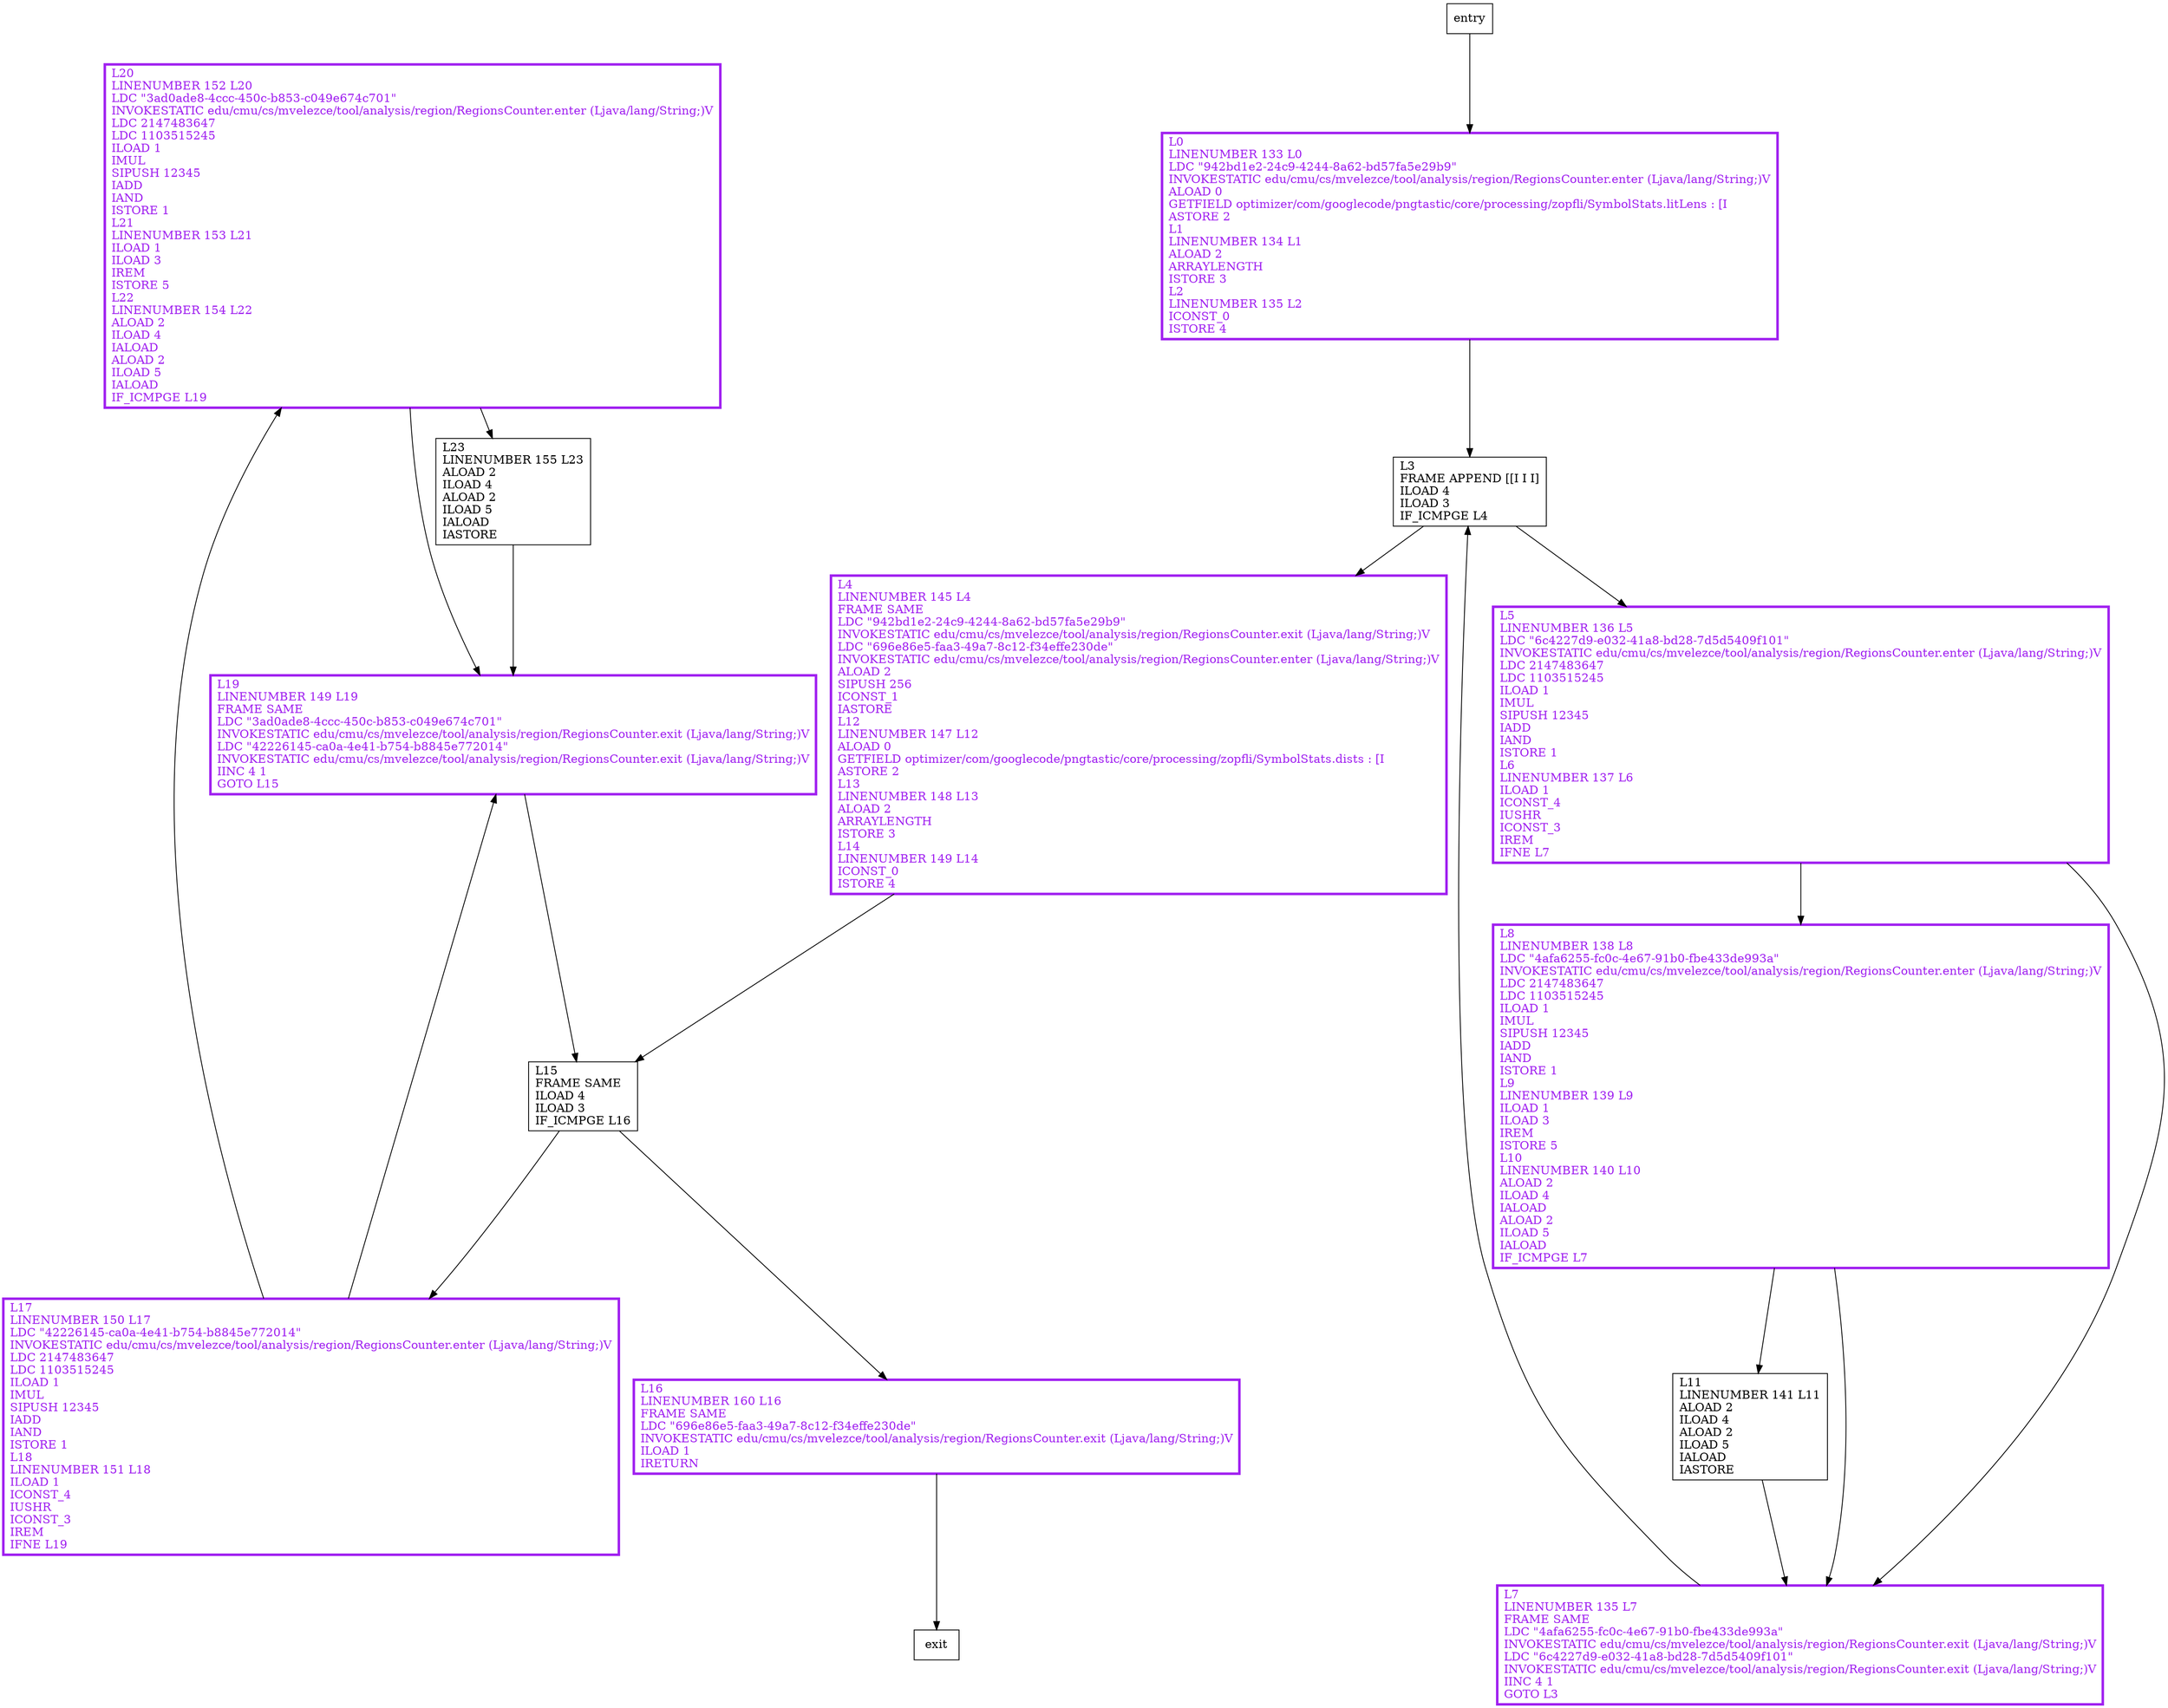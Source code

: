 digraph randomizeFreqs {
node [shape=record];
1676092712 [label="L20\lLINENUMBER 152 L20\lLDC \"3ad0ade8-4ccc-450c-b853-c049e674c701\"\lINVOKESTATIC edu/cmu/cs/mvelezce/tool/analysis/region/RegionsCounter.enter (Ljava/lang/String;)V\lLDC 2147483647\lLDC 1103515245\lILOAD 1\lIMUL\lSIPUSH 12345\lIADD\lIAND\lISTORE 1\lL21\lLINENUMBER 153 L21\lILOAD 1\lILOAD 3\lIREM\lISTORE 5\lL22\lLINENUMBER 154 L22\lALOAD 2\lILOAD 4\lIALOAD\lALOAD 2\lILOAD 5\lIALOAD\lIF_ICMPGE L19\l"];
1265655392 [label="L3\lFRAME APPEND [[I I I]\lILOAD 4\lILOAD 3\lIF_ICMPGE L4\l"];
425916878 [label="L17\lLINENUMBER 150 L17\lLDC \"42226145-ca0a-4e41-b754-b8845e772014\"\lINVOKESTATIC edu/cmu/cs/mvelezce/tool/analysis/region/RegionsCounter.enter (Ljava/lang/String;)V\lLDC 2147483647\lLDC 1103515245\lILOAD 1\lIMUL\lSIPUSH 12345\lIADD\lIAND\lISTORE 1\lL18\lLINENUMBER 151 L18\lILOAD 1\lICONST_4\lIUSHR\lICONST_3\lIREM\lIFNE L19\l"];
1251778599 [label="L16\lLINENUMBER 160 L16\lFRAME SAME\lLDC \"696e86e5-faa3-49a7-8c12-f34effe230de\"\lINVOKESTATIC edu/cmu/cs/mvelezce/tool/analysis/region/RegionsCounter.exit (Ljava/lang/String;)V\lILOAD 1\lIRETURN\l"];
1123487798 [label="L15\lFRAME SAME\lILOAD 4\lILOAD 3\lIF_ICMPGE L16\l"];
770977907 [label="L0\lLINENUMBER 133 L0\lLDC \"942bd1e2-24c9-4244-8a62-bd57fa5e29b9\"\lINVOKESTATIC edu/cmu/cs/mvelezce/tool/analysis/region/RegionsCounter.enter (Ljava/lang/String;)V\lALOAD 0\lGETFIELD optimizer/com/googlecode/pngtastic/core/processing/zopfli/SymbolStats.litLens : [I\lASTORE 2\lL1\lLINENUMBER 134 L1\lALOAD 2\lARRAYLENGTH\lISTORE 3\lL2\lLINENUMBER 135 L2\lICONST_0\lISTORE 4\l"];
927975956 [label="L5\lLINENUMBER 136 L5\lLDC \"6c4227d9-e032-41a8-bd28-7d5d5409f101\"\lINVOKESTATIC edu/cmu/cs/mvelezce/tool/analysis/region/RegionsCounter.enter (Ljava/lang/String;)V\lLDC 2147483647\lLDC 1103515245\lILOAD 1\lIMUL\lSIPUSH 12345\lIADD\lIAND\lISTORE 1\lL6\lLINENUMBER 137 L6\lILOAD 1\lICONST_4\lIUSHR\lICONST_3\lIREM\lIFNE L7\l"];
1289039083 [label="L23\lLINENUMBER 155 L23\lALOAD 2\lILOAD 4\lALOAD 2\lILOAD 5\lIALOAD\lIASTORE\l"];
1224951239 [label="L8\lLINENUMBER 138 L8\lLDC \"4afa6255-fc0c-4e67-91b0-fbe433de993a\"\lINVOKESTATIC edu/cmu/cs/mvelezce/tool/analysis/region/RegionsCounter.enter (Ljava/lang/String;)V\lLDC 2147483647\lLDC 1103515245\lILOAD 1\lIMUL\lSIPUSH 12345\lIADD\lIAND\lISTORE 1\lL9\lLINENUMBER 139 L9\lILOAD 1\lILOAD 3\lIREM\lISTORE 5\lL10\lLINENUMBER 140 L10\lALOAD 2\lILOAD 4\lIALOAD\lALOAD 2\lILOAD 5\lIALOAD\lIF_ICMPGE L7\l"];
1445177780 [label="L4\lLINENUMBER 145 L4\lFRAME SAME\lLDC \"942bd1e2-24c9-4244-8a62-bd57fa5e29b9\"\lINVOKESTATIC edu/cmu/cs/mvelezce/tool/analysis/region/RegionsCounter.exit (Ljava/lang/String;)V\lLDC \"696e86e5-faa3-49a7-8c12-f34effe230de\"\lINVOKESTATIC edu/cmu/cs/mvelezce/tool/analysis/region/RegionsCounter.enter (Ljava/lang/String;)V\lALOAD 2\lSIPUSH 256\lICONST_1\lIASTORE\lL12\lLINENUMBER 147 L12\lALOAD 0\lGETFIELD optimizer/com/googlecode/pngtastic/core/processing/zopfli/SymbolStats.dists : [I\lASTORE 2\lL13\lLINENUMBER 148 L13\lALOAD 2\lARRAYLENGTH\lISTORE 3\lL14\lLINENUMBER 149 L14\lICONST_0\lISTORE 4\l"];
707657043 [label="L19\lLINENUMBER 149 L19\lFRAME SAME\lLDC \"3ad0ade8-4ccc-450c-b853-c049e674c701\"\lINVOKESTATIC edu/cmu/cs/mvelezce/tool/analysis/region/RegionsCounter.exit (Ljava/lang/String;)V\lLDC \"42226145-ca0a-4e41-b754-b8845e772014\"\lINVOKESTATIC edu/cmu/cs/mvelezce/tool/analysis/region/RegionsCounter.exit (Ljava/lang/String;)V\lIINC 4 1\lGOTO L15\l"];
36059994 [label="L11\lLINENUMBER 141 L11\lALOAD 2\lILOAD 4\lALOAD 2\lILOAD 5\lIALOAD\lIASTORE\l"];
1173918371 [label="L7\lLINENUMBER 135 L7\lFRAME SAME\lLDC \"4afa6255-fc0c-4e67-91b0-fbe433de993a\"\lINVOKESTATIC edu/cmu/cs/mvelezce/tool/analysis/region/RegionsCounter.exit (Ljava/lang/String;)V\lLDC \"6c4227d9-e032-41a8-bd28-7d5d5409f101\"\lINVOKESTATIC edu/cmu/cs/mvelezce/tool/analysis/region/RegionsCounter.exit (Ljava/lang/String;)V\lIINC 4 1\lGOTO L3\l"];
entry;
exit;
1676092712 -> 1289039083;
1676092712 -> 707657043;
1265655392 -> 927975956;
1265655392 -> 1445177780;
425916878 -> 1676092712;
425916878 -> 707657043;
1251778599 -> exit;
1123487798 -> 425916878;
1123487798 -> 1251778599;
entry -> 770977907;
770977907 -> 1265655392;
927975956 -> 1224951239;
927975956 -> 1173918371;
1289039083 -> 707657043;
1224951239 -> 36059994;
1224951239 -> 1173918371;
1445177780 -> 1123487798;
707657043 -> 1123487798;
36059994 -> 1173918371;
1173918371 -> 1265655392;
1676092712[fontcolor="purple", penwidth=3, color="purple"];
770977907[fontcolor="purple", penwidth=3, color="purple"];
927975956[fontcolor="purple", penwidth=3, color="purple"];
1224951239[fontcolor="purple", penwidth=3, color="purple"];
1445177780[fontcolor="purple", penwidth=3, color="purple"];
707657043[fontcolor="purple", penwidth=3, color="purple"];
425916878[fontcolor="purple", penwidth=3, color="purple"];
1251778599[fontcolor="purple", penwidth=3, color="purple"];
1173918371[fontcolor="purple", penwidth=3, color="purple"];
}
